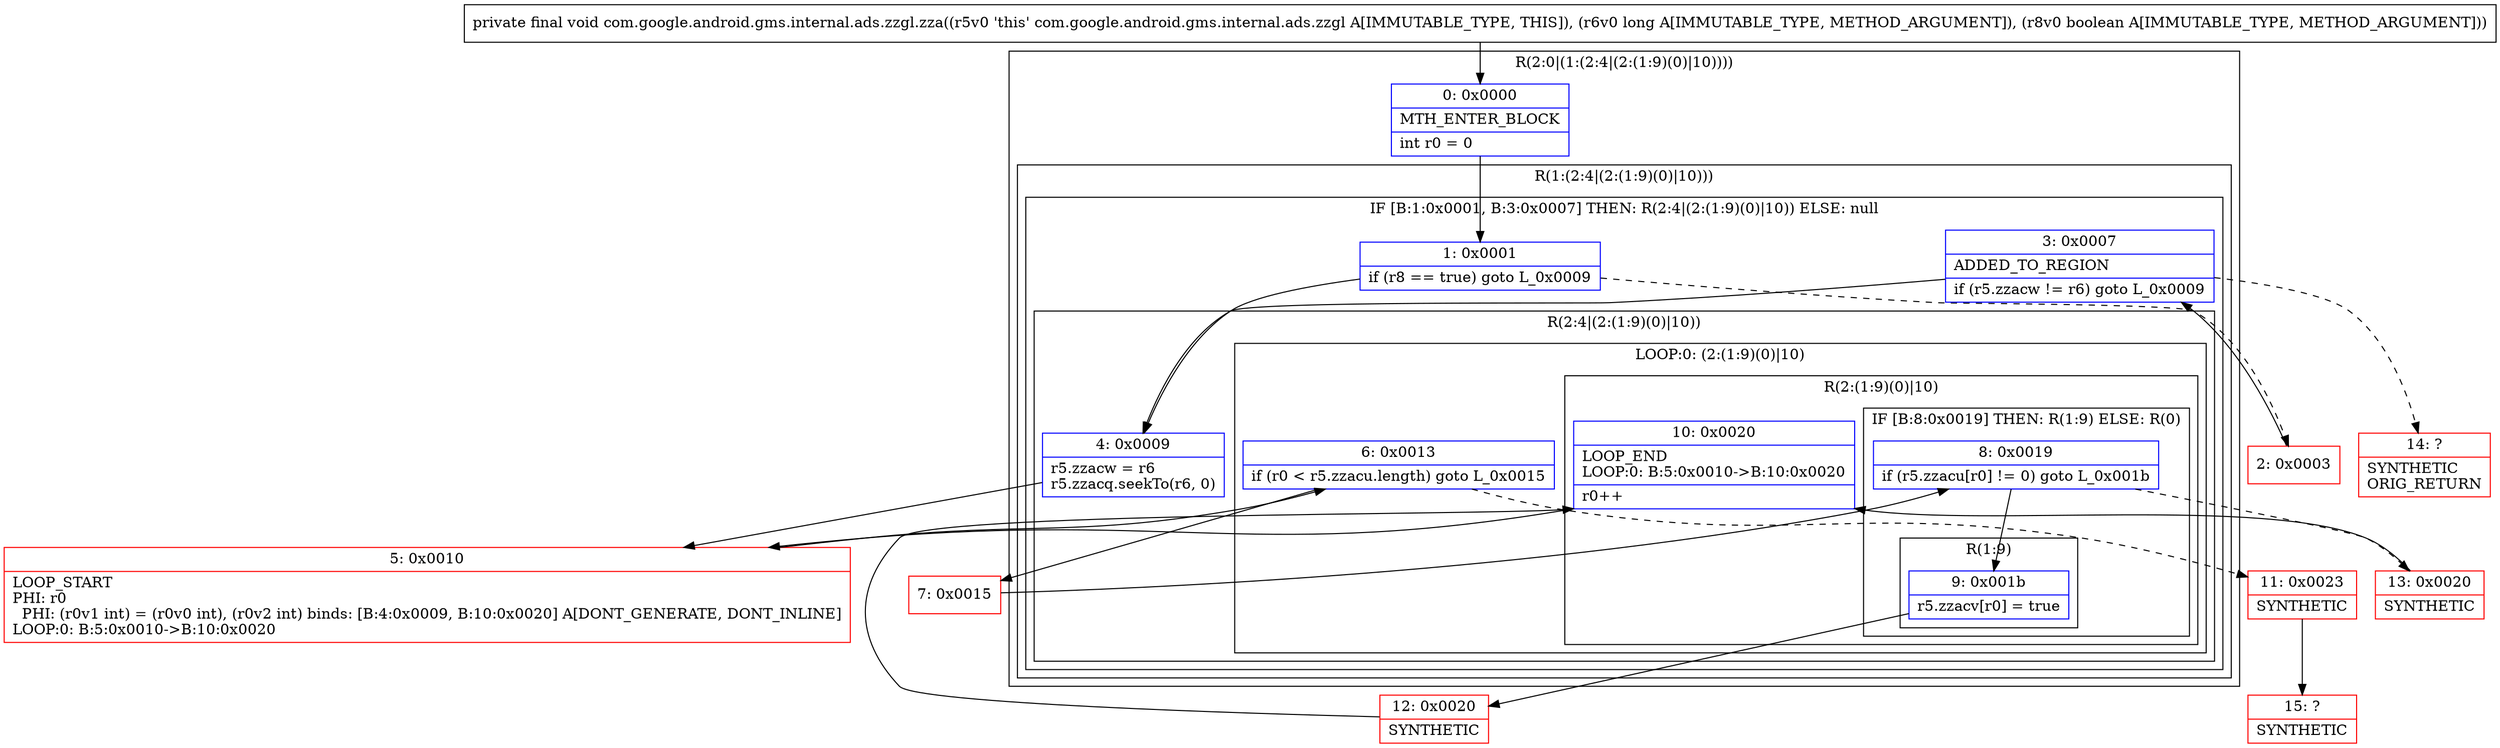 digraph "CFG forcom.google.android.gms.internal.ads.zzgl.zza(JZ)V" {
subgraph cluster_Region_244826242 {
label = "R(2:0|(1:(2:4|(2:(1:9)(0)|10))))";
node [shape=record,color=blue];
Node_0 [shape=record,label="{0\:\ 0x0000|MTH_ENTER_BLOCK\l|int r0 = 0\l}"];
subgraph cluster_Region_1773063524 {
label = "R(1:(2:4|(2:(1:9)(0)|10)))";
node [shape=record,color=blue];
subgraph cluster_IfRegion_159414581 {
label = "IF [B:1:0x0001, B:3:0x0007] THEN: R(2:4|(2:(1:9)(0)|10)) ELSE: null";
node [shape=record,color=blue];
Node_1 [shape=record,label="{1\:\ 0x0001|if (r8 == true) goto L_0x0009\l}"];
Node_3 [shape=record,label="{3\:\ 0x0007|ADDED_TO_REGION\l|if (r5.zzacw != r6) goto L_0x0009\l}"];
subgraph cluster_Region_479373834 {
label = "R(2:4|(2:(1:9)(0)|10))";
node [shape=record,color=blue];
Node_4 [shape=record,label="{4\:\ 0x0009|r5.zzacw = r6\lr5.zzacq.seekTo(r6, 0)\l}"];
subgraph cluster_LoopRegion_1854403308 {
label = "LOOP:0: (2:(1:9)(0)|10)";
node [shape=record,color=blue];
Node_6 [shape=record,label="{6\:\ 0x0013|if (r0 \< r5.zzacu.length) goto L_0x0015\l}"];
subgraph cluster_Region_1051077503 {
label = "R(2:(1:9)(0)|10)";
node [shape=record,color=blue];
subgraph cluster_IfRegion_286941053 {
label = "IF [B:8:0x0019] THEN: R(1:9) ELSE: R(0)";
node [shape=record,color=blue];
Node_8 [shape=record,label="{8\:\ 0x0019|if (r5.zzacu[r0] != 0) goto L_0x001b\l}"];
subgraph cluster_Region_565779980 {
label = "R(1:9)";
node [shape=record,color=blue];
Node_9 [shape=record,label="{9\:\ 0x001b|r5.zzacv[r0] = true\l}"];
}
subgraph cluster_Region_594864167 {
label = "R(0)";
node [shape=record,color=blue];
}
}
Node_10 [shape=record,label="{10\:\ 0x0020|LOOP_END\lLOOP:0: B:5:0x0010\-\>B:10:0x0020\l|r0++\l}"];
}
}
}
}
}
}
Node_2 [shape=record,color=red,label="{2\:\ 0x0003}"];
Node_5 [shape=record,color=red,label="{5\:\ 0x0010|LOOP_START\lPHI: r0 \l  PHI: (r0v1 int) = (r0v0 int), (r0v2 int) binds: [B:4:0x0009, B:10:0x0020] A[DONT_GENERATE, DONT_INLINE]\lLOOP:0: B:5:0x0010\-\>B:10:0x0020\l}"];
Node_7 [shape=record,color=red,label="{7\:\ 0x0015}"];
Node_11 [shape=record,color=red,label="{11\:\ 0x0023|SYNTHETIC\l}"];
Node_12 [shape=record,color=red,label="{12\:\ 0x0020|SYNTHETIC\l}"];
Node_13 [shape=record,color=red,label="{13\:\ 0x0020|SYNTHETIC\l}"];
Node_14 [shape=record,color=red,label="{14\:\ ?|SYNTHETIC\lORIG_RETURN\l}"];
Node_15 [shape=record,color=red,label="{15\:\ ?|SYNTHETIC\l}"];
MethodNode[shape=record,label="{private final void com.google.android.gms.internal.ads.zzgl.zza((r5v0 'this' com.google.android.gms.internal.ads.zzgl A[IMMUTABLE_TYPE, THIS]), (r6v0 long A[IMMUTABLE_TYPE, METHOD_ARGUMENT]), (r8v0 boolean A[IMMUTABLE_TYPE, METHOD_ARGUMENT])) }"];
MethodNode -> Node_0;
Node_0 -> Node_1;
Node_1 -> Node_2[style=dashed];
Node_1 -> Node_4;
Node_3 -> Node_4;
Node_3 -> Node_14[style=dashed];
Node_4 -> Node_5;
Node_6 -> Node_7;
Node_6 -> Node_11[style=dashed];
Node_8 -> Node_9;
Node_8 -> Node_13[style=dashed];
Node_9 -> Node_12;
Node_10 -> Node_5;
Node_2 -> Node_3;
Node_5 -> Node_6;
Node_7 -> Node_8;
Node_11 -> Node_15;
Node_12 -> Node_10;
Node_13 -> Node_10;
}

